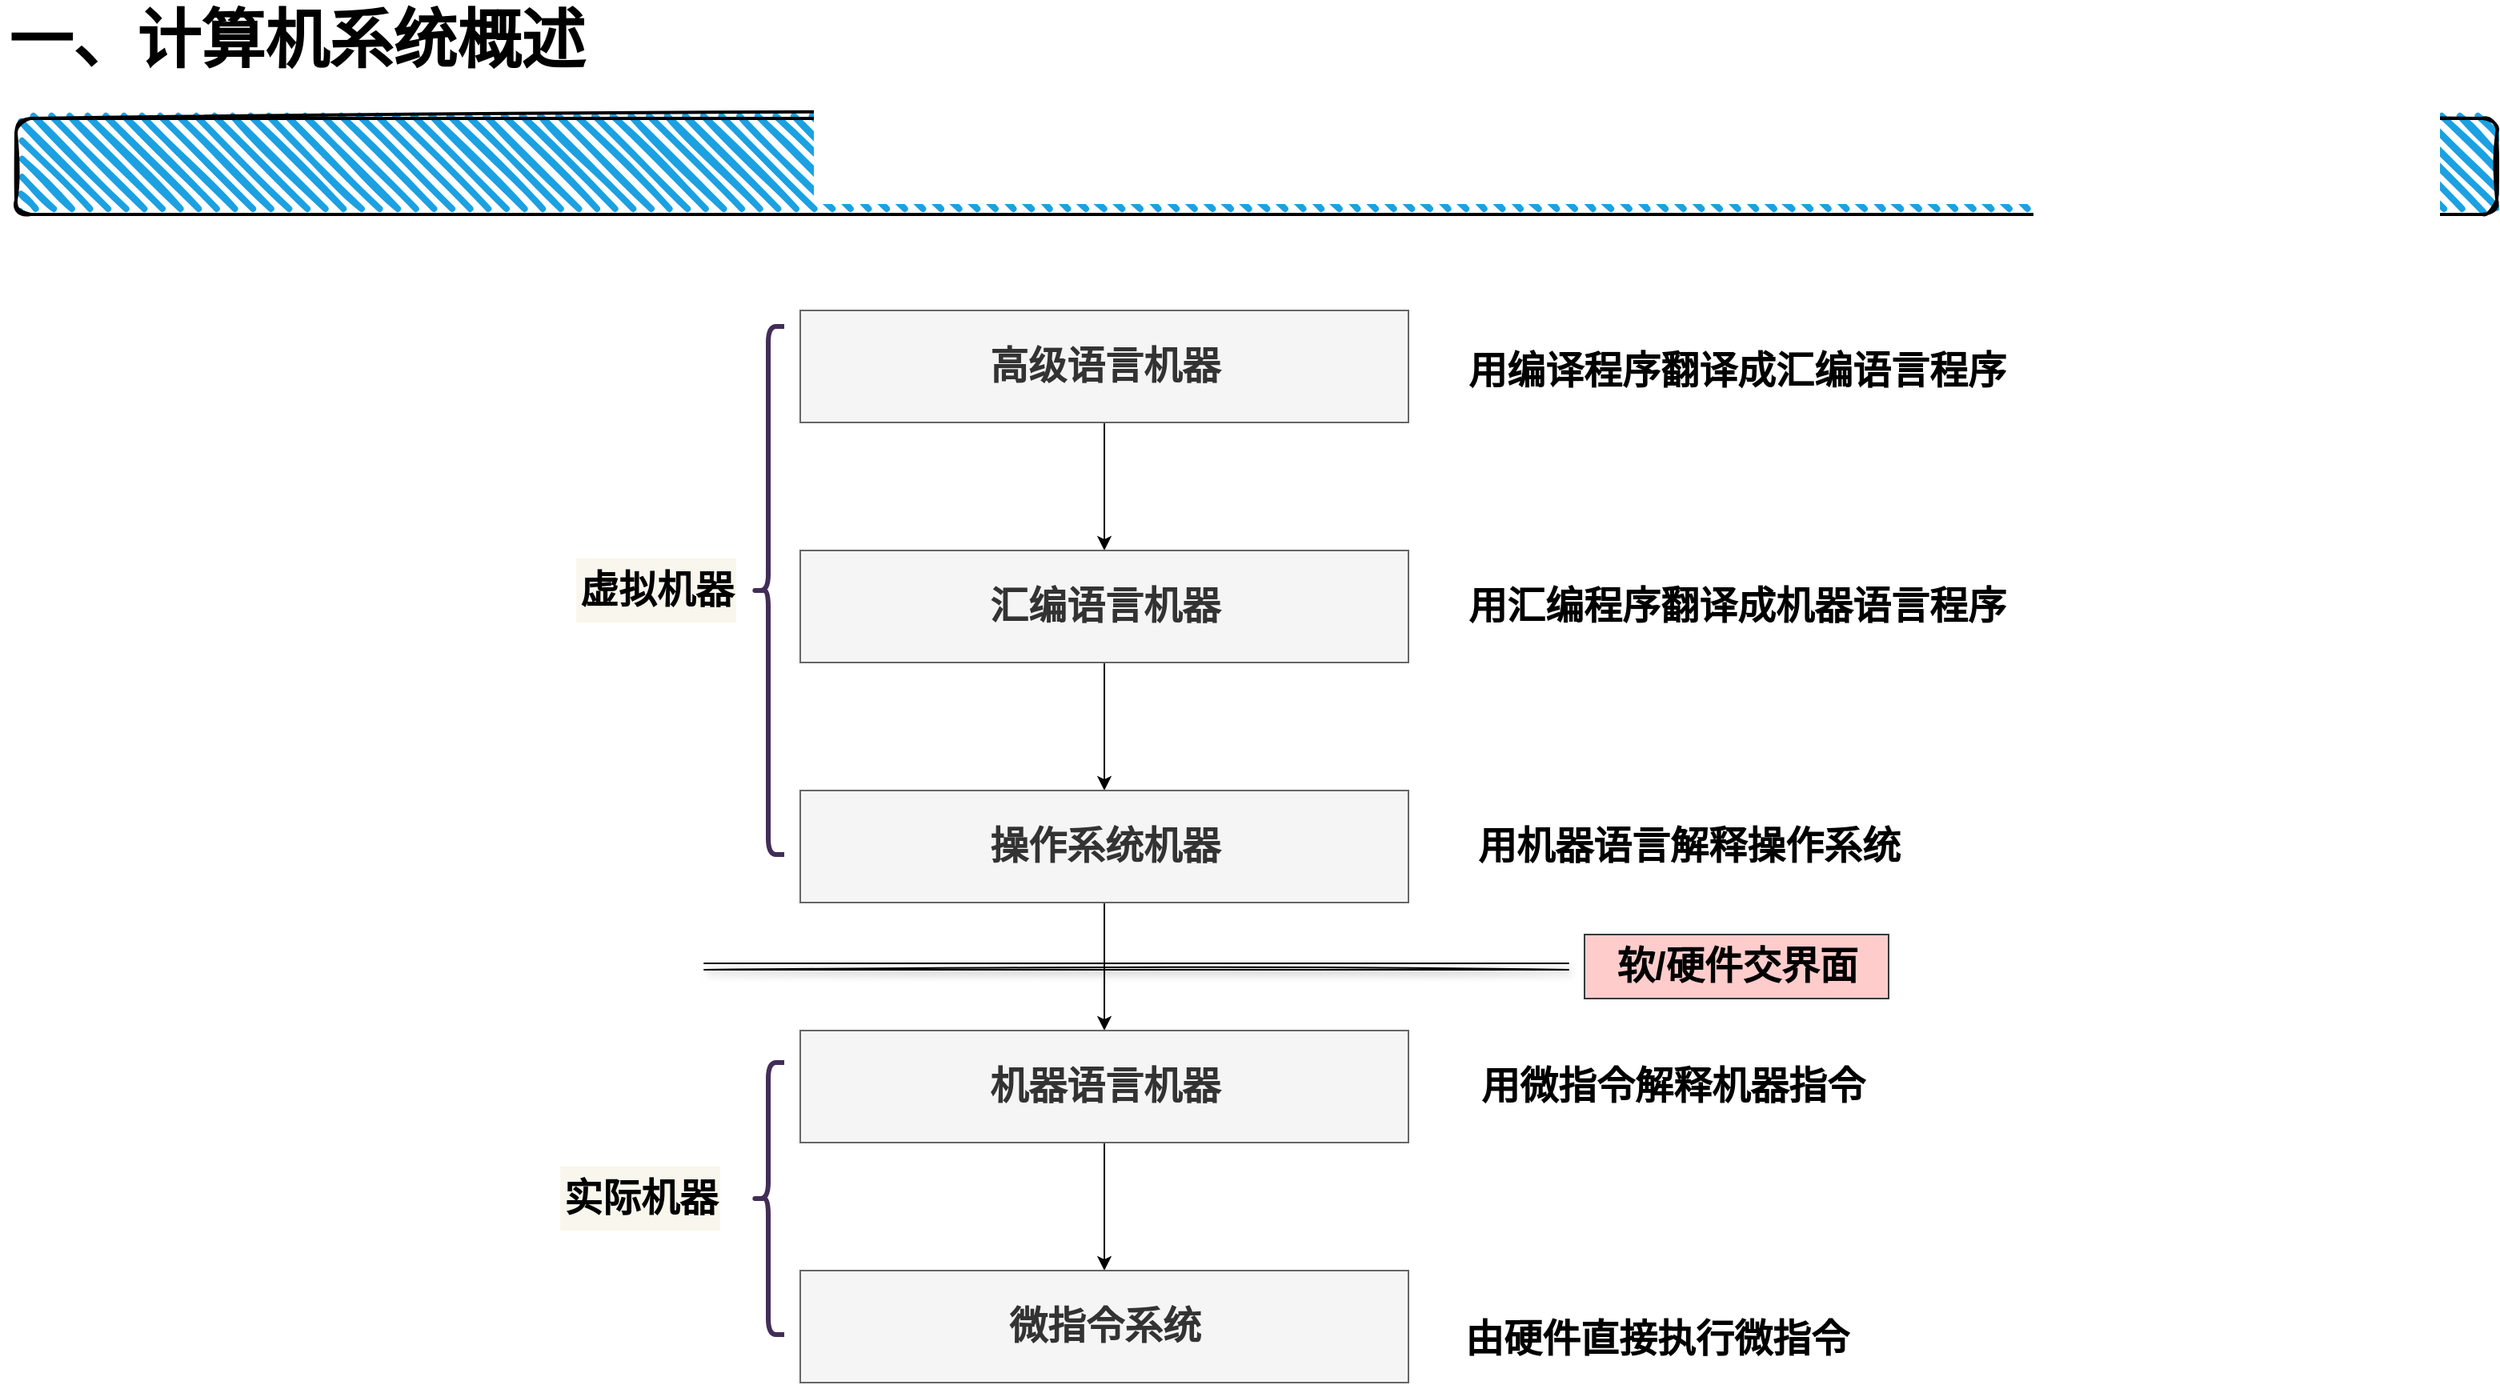 <mxfile version="13.3.6" type="device"><diagram id="yjPsuXWxtWCzjXCLqIGj" name="第 1 页"><mxGraphModel dx="3299" dy="1045" grid="1" gridSize="10" guides="1" tooltips="1" connect="1" arrows="1" fold="1" page="1" pageScale="1" pageWidth="1169" pageHeight="827" math="0" shadow="0"><root><mxCell id="0"/><mxCell id="1" parent="0"/><mxCell id="pMyTJxbBKQjhchvkrEJD-10" value="" style="edgeStyle=orthogonalEdgeStyle;rounded=0;orthogonalLoop=1;jettySize=auto;html=1;" parent="1" source="pMyTJxbBKQjhchvkrEJD-8" target="pMyTJxbBKQjhchvkrEJD-9" edge="1"><mxGeometry relative="1" as="geometry"/></mxCell><mxCell id="pMyTJxbBKQjhchvkrEJD-8" value="高级语言机器" style="text;strokeColor=#666666;fillColor=#f5f5f5;html=1;fontSize=24;fontStyle=1;verticalAlign=middle;align=center;fontColor=#333333;" parent="1" vertex="1"><mxGeometry x="310" y="200" width="380" height="70" as="geometry"/></mxCell><mxCell id="pMyTJxbBKQjhchvkrEJD-12" value="" style="edgeStyle=orthogonalEdgeStyle;rounded=0;orthogonalLoop=1;jettySize=auto;html=1;" parent="1" source="pMyTJxbBKQjhchvkrEJD-9" target="pMyTJxbBKQjhchvkrEJD-11" edge="1"><mxGeometry relative="1" as="geometry"/></mxCell><mxCell id="pMyTJxbBKQjhchvkrEJD-9" value="汇编语言机器" style="text;strokeColor=#666666;fillColor=#f5f5f5;html=1;fontSize=24;fontStyle=1;verticalAlign=middle;align=center;fontColor=#333333;" parent="1" vertex="1"><mxGeometry x="310" y="350" width="380" height="70" as="geometry"/></mxCell><mxCell id="pMyTJxbBKQjhchvkrEJD-14" value="" style="edgeStyle=orthogonalEdgeStyle;rounded=0;orthogonalLoop=1;jettySize=auto;html=1;" parent="1" source="pMyTJxbBKQjhchvkrEJD-11" target="pMyTJxbBKQjhchvkrEJD-13" edge="1"><mxGeometry relative="1" as="geometry"/></mxCell><mxCell id="pMyTJxbBKQjhchvkrEJD-11" value="操作系统机器" style="text;strokeColor=#666666;fillColor=#f5f5f5;html=1;fontSize=24;fontStyle=1;verticalAlign=middle;align=center;fontColor=#333333;" parent="1" vertex="1"><mxGeometry x="310" y="500" width="380" height="70" as="geometry"/></mxCell><mxCell id="pMyTJxbBKQjhchvkrEJD-16" value="" style="edgeStyle=orthogonalEdgeStyle;rounded=0;orthogonalLoop=1;jettySize=auto;html=1;" parent="1" source="pMyTJxbBKQjhchvkrEJD-13" target="pMyTJxbBKQjhchvkrEJD-15" edge="1"><mxGeometry relative="1" as="geometry"/></mxCell><mxCell id="pMyTJxbBKQjhchvkrEJD-13" value="机器语言机器" style="text;strokeColor=#666666;fillColor=#f5f5f5;html=1;fontSize=24;fontStyle=1;verticalAlign=middle;align=center;fontColor=#333333;" parent="1" vertex="1"><mxGeometry x="310" y="650" width="380" height="70" as="geometry"/></mxCell><mxCell id="pMyTJxbBKQjhchvkrEJD-15" value="微指令系统" style="text;strokeColor=#666666;fillColor=#f5f5f5;html=1;fontSize=24;fontStyle=1;verticalAlign=middle;align=center;fontColor=#333333;" parent="1" vertex="1"><mxGeometry x="310" y="800" width="380" height="70" as="geometry"/></mxCell><mxCell id="pMyTJxbBKQjhchvkrEJD-17" value="" style="shape=link;html=1;fontStyle=1;fillColor=#dae8fc;shadow=1;sketch=1;" parent="1" edge="1"><mxGeometry width="100" relative="1" as="geometry"><mxPoint x="250" y="610" as="sourcePoint"/><mxPoint x="790" y="610" as="targetPoint"/></mxGeometry></mxCell><mxCell id="pMyTJxbBKQjhchvkrEJD-18" value="" style="shape=curlyBracket;whiteSpace=wrap;html=1;rounded=1;fontStyle=0;fillColor=#76608a;strokeColor=#432D57;fontColor=#ffffff;shadow=0;sketch=0;strokeWidth=3;" parent="1" vertex="1"><mxGeometry x="280" y="670" width="20" height="170" as="geometry"/></mxCell><mxCell id="pMyTJxbBKQjhchvkrEJD-19" value="实际机器" style="text;fillColor=#f9f7ed;html=1;fontSize=24;fontStyle=1;verticalAlign=middle;align=center;shadow=0;sketch=0;" parent="1" vertex="1"><mxGeometry x="160" y="735" width="100" height="40" as="geometry"/></mxCell><mxCell id="pMyTJxbBKQjhchvkrEJD-20" value="" style="shape=curlyBracket;whiteSpace=wrap;html=1;rounded=1;fontStyle=0;fillColor=#76608a;strokeColor=#432D57;fontColor=#ffffff;shadow=0;sketch=0;strokeWidth=3;" parent="1" vertex="1"><mxGeometry x="280" y="210" width="20" height="330" as="geometry"/></mxCell><mxCell id="pMyTJxbBKQjhchvkrEJD-21" value="虚拟机器" style="text;fillColor=#f9f7ed;html=1;fontSize=24;fontStyle=1;verticalAlign=middle;align=center;shadow=0;sketch=0;" parent="1" vertex="1"><mxGeometry x="170" y="355" width="100" height="40" as="geometry"/></mxCell><mxCell id="pMyTJxbBKQjhchvkrEJD-22" value="软/硬件交界面" style="text;fillColor=#ffcccc;html=1;fontSize=24;fontStyle=1;verticalAlign=middle;align=center;shadow=0;sketch=0;strokeColor=#36393d;" parent="1" vertex="1"><mxGeometry x="800" y="590" width="190" height="40" as="geometry"/></mxCell><mxCell id="pMyTJxbBKQjhchvkrEJD-25" value="用编译程序翻译成汇编语言程序" style="text;html=1;fontSize=24;fontStyle=1;verticalAlign=middle;align=center;shadow=0;sketch=0;labelBackgroundColor=#ffffff;" parent="1" vertex="1"><mxGeometry x="710" y="215" width="370" height="45" as="geometry"/></mxCell><mxCell id="pMyTJxbBKQjhchvkrEJD-27" value="用汇编程序翻译成机器语言程序" style="text;strokeColor=none;fillColor=none;html=1;fontSize=24;fontStyle=1;verticalAlign=middle;align=center;shadow=0;sketch=0;labelBackgroundColor=#ffffff;" parent="1" vertex="1"><mxGeometry x="710" y="362.5" width="370" height="45" as="geometry"/></mxCell><mxCell id="pMyTJxbBKQjhchvkrEJD-28" value="用机器语言解释操作系统" style="text;strokeColor=none;fillColor=none;html=1;fontSize=24;fontStyle=1;verticalAlign=middle;align=center;shadow=0;sketch=0;labelBackgroundColor=#ffffff;" parent="1" vertex="1"><mxGeometry x="680" y="512.5" width="370" height="45" as="geometry"/></mxCell><mxCell id="pMyTJxbBKQjhchvkrEJD-29" value="用微指令解释机器指令" style="text;strokeColor=none;fillColor=none;html=1;fontSize=24;fontStyle=1;verticalAlign=middle;align=center;shadow=0;sketch=0;labelBackgroundColor=#ffffff;" parent="1" vertex="1"><mxGeometry x="670" y="662.5" width="370" height="45" as="geometry"/></mxCell><mxCell id="pMyTJxbBKQjhchvkrEJD-30" value="由硬件直接执行微指令" style="text;strokeColor=none;fillColor=none;html=1;fontSize=24;fontStyle=1;verticalAlign=middle;align=center;shadow=0;sketch=0;labelBackgroundColor=#ffffff;" parent="1" vertex="1"><mxGeometry x="660" y="820" width="370" height="45" as="geometry"/></mxCell><mxCell id="JSQDo456pgLrJBqBHHSl-1" value="" style="rounded=1;whiteSpace=wrap;html=1;strokeWidth=2;fillWeight=4;hachureGap=8;hachureAngle=45;fillColor=#1ba1e2;sketch=1;labelBackgroundColor=#ffffff;" parent="1" vertex="1"><mxGeometry x="-180" y="80" width="1550" height="60" as="geometry"/></mxCell><mxCell id="JSQDo456pgLrJBqBHHSl-2" value="一、计算机系统概述" style="text;strokeColor=none;fillColor=none;html=1;fontSize=40;fontStyle=1;verticalAlign=middle;align=center;labelBackgroundColor=#ffffff;" parent="1" vertex="1"><mxGeometry x="-190" y="10" width="370" height="40" as="geometry"/></mxCell></root></mxGraphModel></diagram></mxfile>